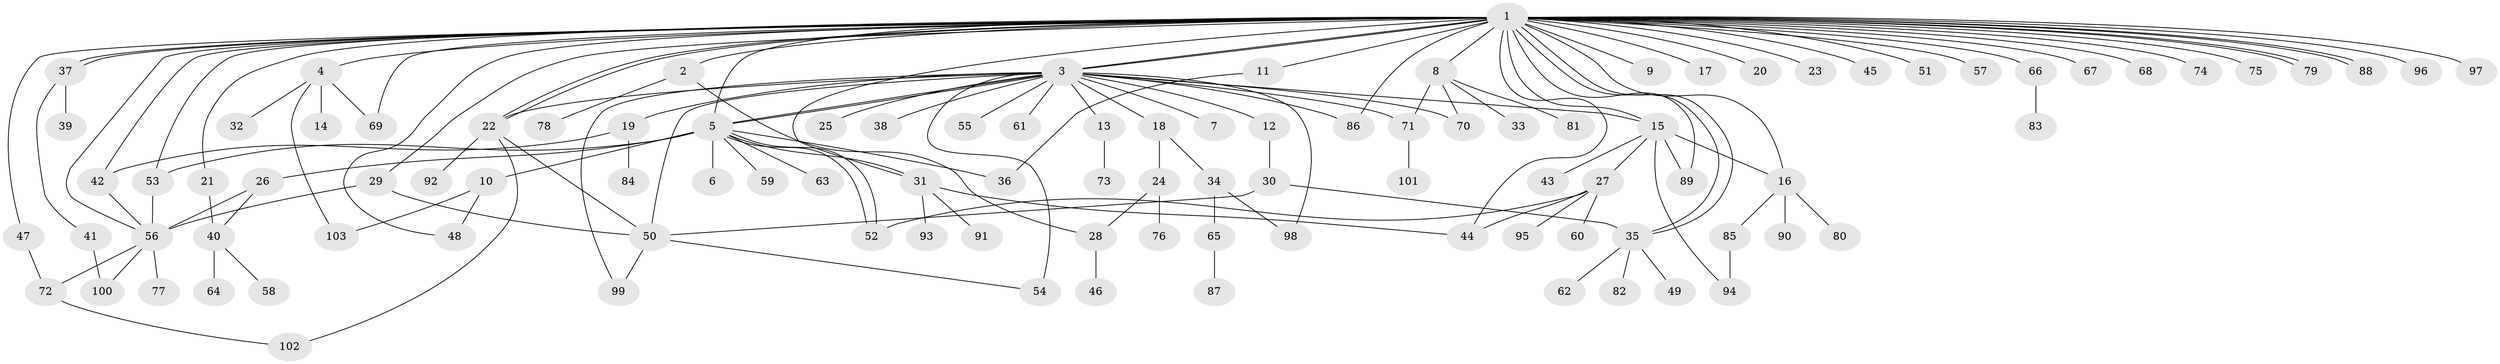 // coarse degree distribution, {41: 0.0196078431372549, 3: 0.17647058823529413, 17: 0.0196078431372549, 5: 0.0392156862745098, 10: 0.0196078431372549, 1: 0.47058823529411764, 2: 0.21568627450980393, 6: 0.0196078431372549, 7: 0.0196078431372549}
// Generated by graph-tools (version 1.1) at 2025/18/03/04/25 18:18:13]
// undirected, 103 vertices, 145 edges
graph export_dot {
graph [start="1"]
  node [color=gray90,style=filled];
  1;
  2;
  3;
  4;
  5;
  6;
  7;
  8;
  9;
  10;
  11;
  12;
  13;
  14;
  15;
  16;
  17;
  18;
  19;
  20;
  21;
  22;
  23;
  24;
  25;
  26;
  27;
  28;
  29;
  30;
  31;
  32;
  33;
  34;
  35;
  36;
  37;
  38;
  39;
  40;
  41;
  42;
  43;
  44;
  45;
  46;
  47;
  48;
  49;
  50;
  51;
  52;
  53;
  54;
  55;
  56;
  57;
  58;
  59;
  60;
  61;
  62;
  63;
  64;
  65;
  66;
  67;
  68;
  69;
  70;
  71;
  72;
  73;
  74;
  75;
  76;
  77;
  78;
  79;
  80;
  81;
  82;
  83;
  84;
  85;
  86;
  87;
  88;
  89;
  90;
  91;
  92;
  93;
  94;
  95;
  96;
  97;
  98;
  99;
  100;
  101;
  102;
  103;
  1 -- 2;
  1 -- 3;
  1 -- 3;
  1 -- 4;
  1 -- 5;
  1 -- 8;
  1 -- 9;
  1 -- 11;
  1 -- 15;
  1 -- 16;
  1 -- 17;
  1 -- 20;
  1 -- 21;
  1 -- 22;
  1 -- 22;
  1 -- 23;
  1 -- 29;
  1 -- 31;
  1 -- 35;
  1 -- 35;
  1 -- 37;
  1 -- 37;
  1 -- 42;
  1 -- 44;
  1 -- 45;
  1 -- 47;
  1 -- 48;
  1 -- 51;
  1 -- 53;
  1 -- 56;
  1 -- 57;
  1 -- 66;
  1 -- 67;
  1 -- 68;
  1 -- 69;
  1 -- 74;
  1 -- 75;
  1 -- 79;
  1 -- 79;
  1 -- 86;
  1 -- 88;
  1 -- 88;
  1 -- 89;
  1 -- 96;
  1 -- 97;
  2 -- 28;
  2 -- 78;
  3 -- 5;
  3 -- 5;
  3 -- 7;
  3 -- 12;
  3 -- 13;
  3 -- 15;
  3 -- 18;
  3 -- 19;
  3 -- 22;
  3 -- 25;
  3 -- 38;
  3 -- 50;
  3 -- 54;
  3 -- 55;
  3 -- 61;
  3 -- 70;
  3 -- 71;
  3 -- 86;
  3 -- 98;
  3 -- 99;
  4 -- 14;
  4 -- 32;
  4 -- 69;
  4 -- 103;
  5 -- 6;
  5 -- 10;
  5 -- 26;
  5 -- 31;
  5 -- 36;
  5 -- 52;
  5 -- 52;
  5 -- 53;
  5 -- 59;
  5 -- 63;
  8 -- 33;
  8 -- 70;
  8 -- 71;
  8 -- 81;
  10 -- 48;
  10 -- 103;
  11 -- 36;
  12 -- 30;
  13 -- 73;
  15 -- 16;
  15 -- 27;
  15 -- 43;
  15 -- 89;
  15 -- 94;
  16 -- 80;
  16 -- 85;
  16 -- 90;
  18 -- 24;
  18 -- 34;
  19 -- 42;
  19 -- 84;
  21 -- 40;
  22 -- 50;
  22 -- 92;
  22 -- 102;
  24 -- 28;
  24 -- 76;
  26 -- 40;
  26 -- 56;
  27 -- 44;
  27 -- 52;
  27 -- 60;
  27 -- 95;
  28 -- 46;
  29 -- 50;
  29 -- 56;
  30 -- 35;
  30 -- 50;
  31 -- 44;
  31 -- 91;
  31 -- 93;
  34 -- 65;
  34 -- 98;
  35 -- 49;
  35 -- 62;
  35 -- 82;
  37 -- 39;
  37 -- 41;
  40 -- 58;
  40 -- 64;
  41 -- 100;
  42 -- 56;
  47 -- 72;
  50 -- 54;
  50 -- 99;
  53 -- 56;
  56 -- 72;
  56 -- 77;
  56 -- 100;
  65 -- 87;
  66 -- 83;
  71 -- 101;
  72 -- 102;
  85 -- 94;
}
